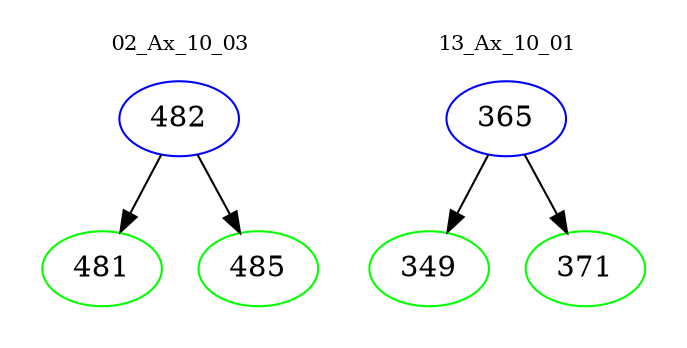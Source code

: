 digraph{
subgraph cluster_0 {
color = white
label = "02_Ax_10_03";
fontsize=10;
T0_482 [label="482", color="blue"]
T0_482 -> T0_481 [color="black"]
T0_481 [label="481", color="green"]
T0_482 -> T0_485 [color="black"]
T0_485 [label="485", color="green"]
}
subgraph cluster_1 {
color = white
label = "13_Ax_10_01";
fontsize=10;
T1_365 [label="365", color="blue"]
T1_365 -> T1_349 [color="black"]
T1_349 [label="349", color="green"]
T1_365 -> T1_371 [color="black"]
T1_371 [label="371", color="green"]
}
}
